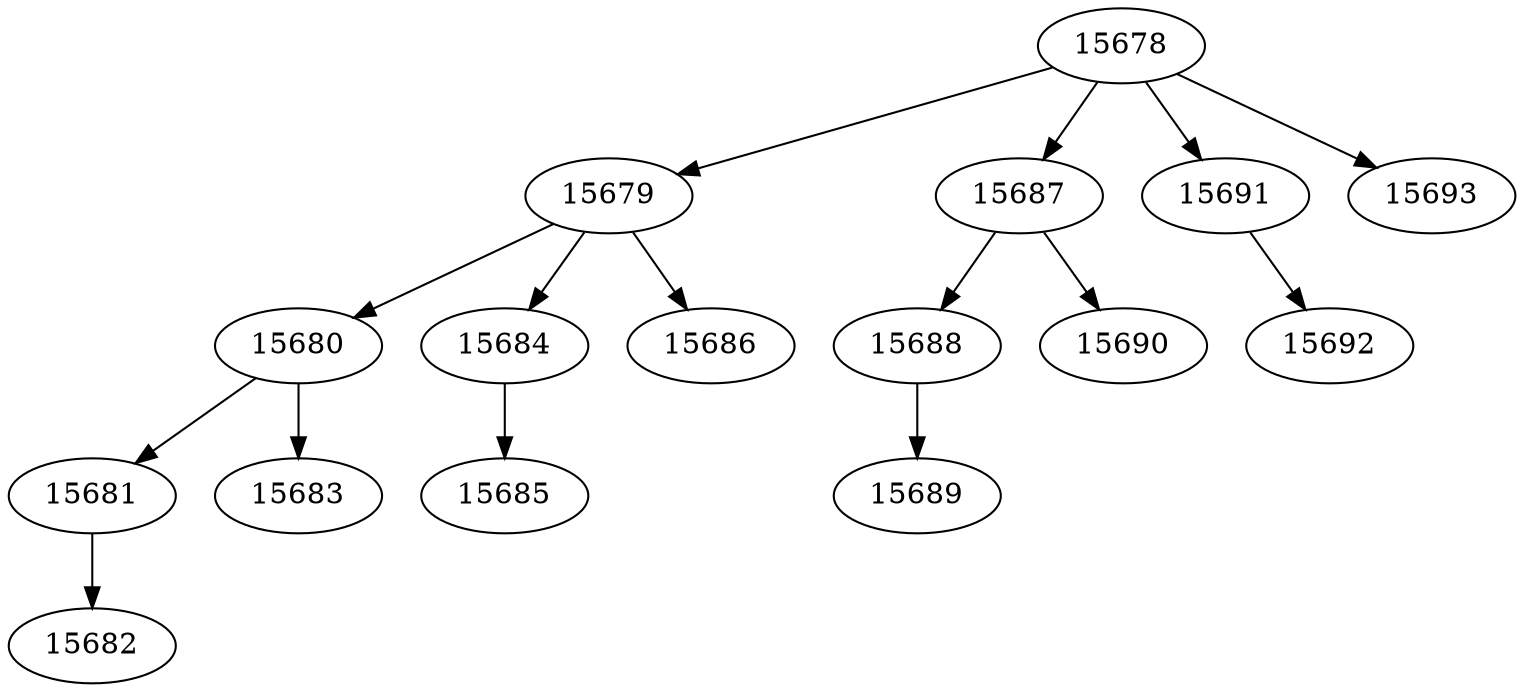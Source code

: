 digraph {
	15678
	15679
	15678 -> 15679
	{
		15679
		15680
		15679 -> 15680
		{
			15680
			15681
			15680 -> 15681
			{
				15681
				15682
				15681 -> 15682
			}
			15683
			15680 -> 15683
		}
		15684
		15679 -> 15684
		{
			15684
			15685
			15684 -> 15685
		}
		15686
		15679 -> 15686
	}
	15687
	15678 -> 15687
	{
		15687
		15688
		15687 -> 15688
		{
			15688
			15689
			15688 -> 15689
		}
		15690
		15687 -> 15690
	}
	15691
	15678 -> 15691
	{
		15691
		15692
		15691 -> 15692
	}
	15693
	15678 -> 15693
}
